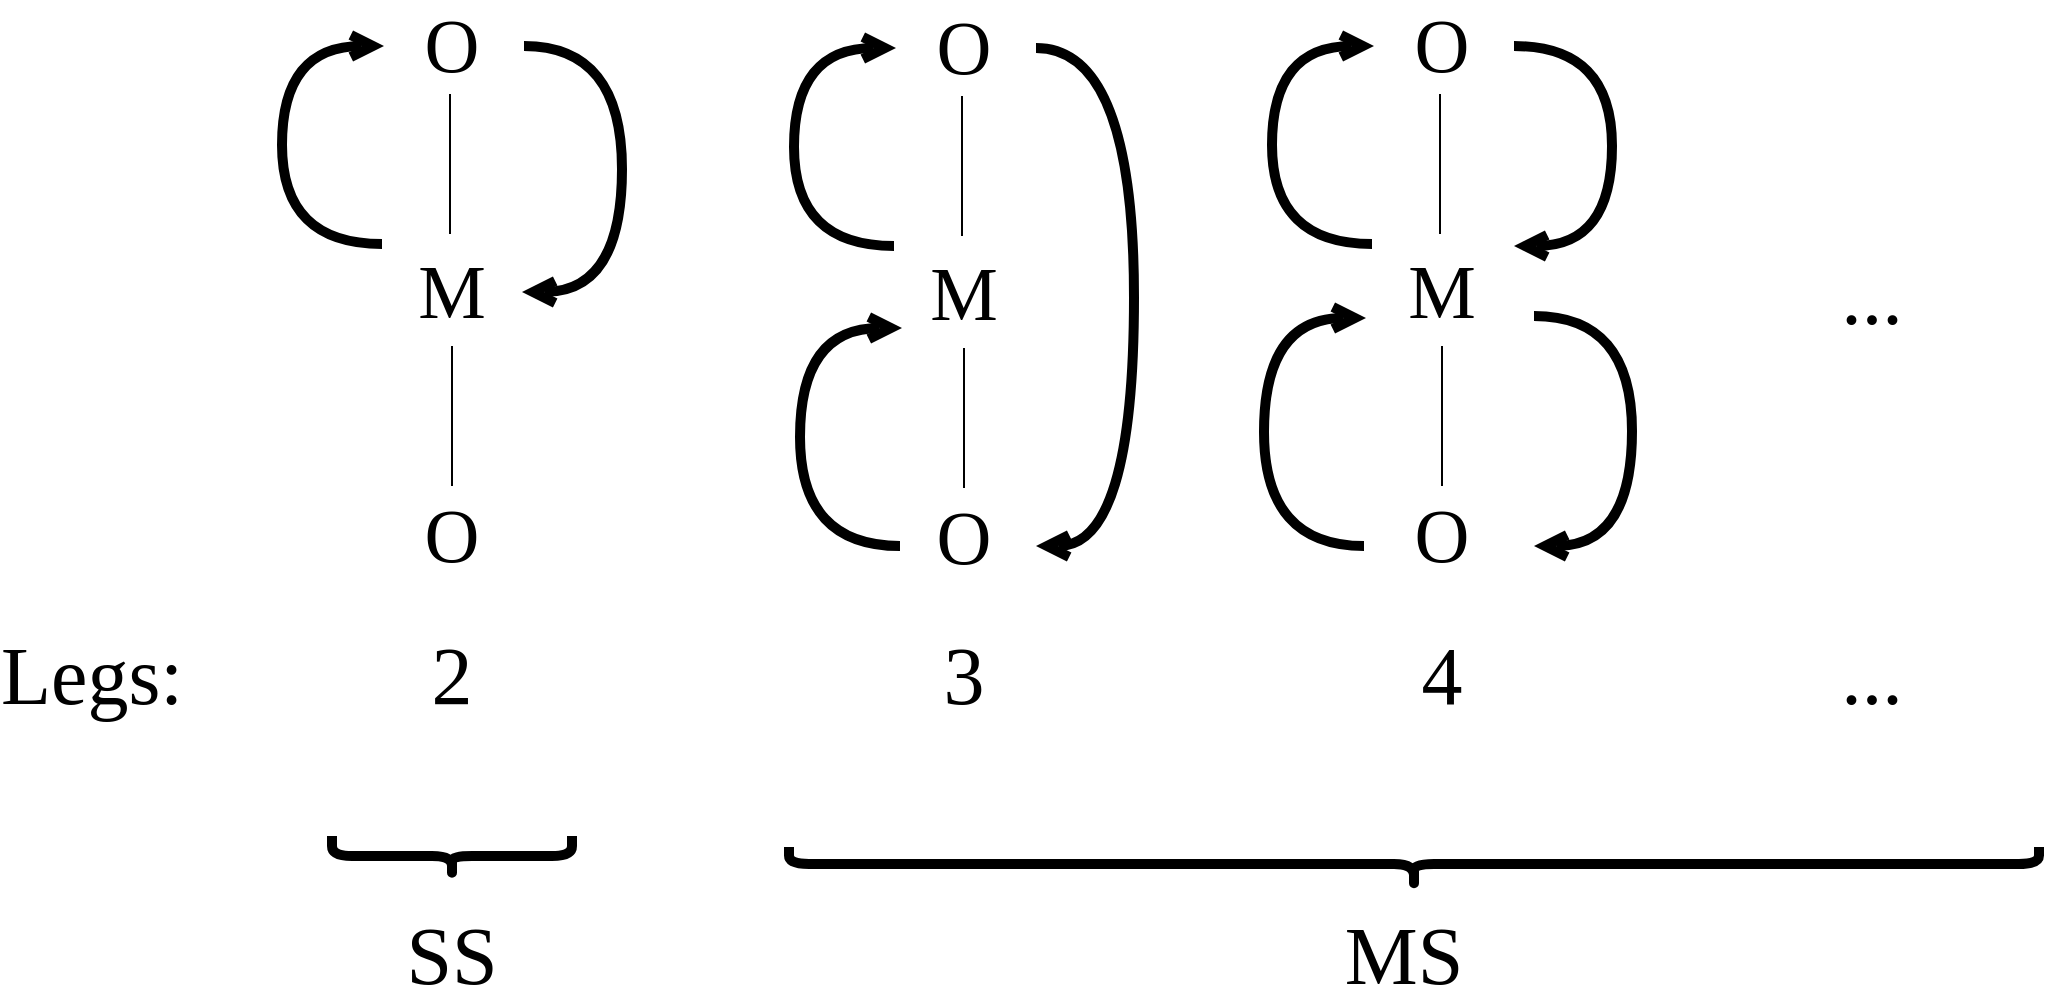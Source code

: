 <mxGraphModel dx="824" dy="653" grid="1" gridSize="10" guides="1" tooltips="1" connect="1" arrows="1" fold="1" page="1" pageScale="1" pageWidth="280" pageHeight="600" background="#ffffff"><root><mxCell id="0"/><mxCell id="1" parent="0"/><mxCell id="2" value="&lt;font style=&quot;font-size: 38px&quot;&gt;M&lt;/font&gt;" style="text;html=1;strokeColor=none;fillColor=none;align=center;verticalAlign=middle;whiteSpace=wrap;rounded=0;fontFamily=Computer Modern;" parent="1" vertex="1"><mxGeometry x="250" y="208" width="30" height="30" as="geometry"/></mxCell><mxCell id="6" value="&lt;font style=&quot;font-size: 38px&quot;&gt;O&lt;/font&gt;" style="text;html=1;strokeColor=none;fillColor=none;align=center;verticalAlign=middle;whiteSpace=wrap;rounded=0;fontFamily=Computer Modern;" parent="1" vertex="1"><mxGeometry x="250" y="330" width="30" height="30" as="geometry"/></mxCell><mxCell id="8" value="&lt;font style=&quot;font-size: 38px&quot;&gt;O&lt;/font&gt;" style="text;html=1;strokeColor=none;fillColor=none;align=center;verticalAlign=middle;whiteSpace=wrap;rounded=0;fontFamily=Computer Modern;" parent="1" vertex="1"><mxGeometry x="250" y="85" width="30" height="30" as="geometry"/></mxCell><mxCell id="9" value="" style="endArrow=none;html=1;" parent="1" edge="1"><mxGeometry width="50" height="50" relative="1" as="geometry"><mxPoint x="265" y="320" as="sourcePoint"/><mxPoint x="265" y="250" as="targetPoint"/></mxGeometry></mxCell><mxCell id="10" value="" style="endArrow=none;html=1;" parent="1" edge="1"><mxGeometry width="50" height="50" relative="1" as="geometry"><mxPoint x="264" y="194" as="sourcePoint"/><mxPoint x="264" y="124" as="targetPoint"/></mxGeometry></mxCell><mxCell id="16" value="" style="edgeStyle=orthogonalEdgeStyle;elbow=vertical;endArrow=none;html=1;curved=1;startArrow=open;startFill=0;endFill=0;strokeWidth=5;" parent="1" edge="1"><mxGeometry width="50" height="50" relative="1" as="geometry"><mxPoint x="231" y="100" as="sourcePoint"/><mxPoint x="230" y="199" as="targetPoint"/><Array as="points"><mxPoint x="180" y="100"/><mxPoint x="180" y="199"/></Array></mxGeometry></mxCell><mxCell id="17" value="" style="edgeStyle=orthogonalEdgeStyle;elbow=vertical;endArrow=none;html=1;curved=1;startArrow=open;startFill=0;endFill=0;strokeWidth=5;" parent="1" edge="1"><mxGeometry width="50" height="50" relative="1" as="geometry"><mxPoint x="300" y="223" as="sourcePoint"/><mxPoint x="301" y="100" as="targetPoint"/><Array as="points"><mxPoint x="350" y="223"/><mxPoint x="350" y="100"/></Array></mxGeometry></mxCell><mxCell id="18" value="&lt;font face=&quot;Computer Modern&quot; style=&quot;font-size: 41px&quot;&gt;Legs:&lt;/font&gt;" style="text;html=1;strokeColor=none;fillColor=none;align=center;verticalAlign=middle;whiteSpace=wrap;rounded=0;" parent="1" vertex="1"><mxGeometry x="60" y="400" width="50" height="30" as="geometry"/></mxCell><mxCell id="20" value="&lt;font face=&quot;Computer Modern&quot; style=&quot;font-size: 41px&quot;&gt;2&lt;/font&gt;" style="text;html=1;strokeColor=none;fillColor=none;align=center;verticalAlign=middle;whiteSpace=wrap;rounded=0;" parent="1" vertex="1"><mxGeometry x="240" y="400" width="50" height="30" as="geometry"/></mxCell><mxCell id="21" value="&lt;font style=&quot;font-size: 38px&quot;&gt;M&lt;/font&gt;" style="text;html=1;strokeColor=none;fillColor=none;align=center;verticalAlign=middle;whiteSpace=wrap;rounded=0;fontFamily=Computer Modern;" parent="1" vertex="1"><mxGeometry x="506" y="209" width="30" height="30" as="geometry"/></mxCell><mxCell id="22" value="&lt;font style=&quot;font-size: 38px&quot;&gt;O&lt;/font&gt;" style="text;html=1;strokeColor=none;fillColor=none;align=center;verticalAlign=middle;whiteSpace=wrap;rounded=0;fontFamily=Computer Modern;" parent="1" vertex="1"><mxGeometry x="506" y="331" width="30" height="30" as="geometry"/></mxCell><mxCell id="23" value="&lt;font style=&quot;font-size: 38px&quot;&gt;O&lt;/font&gt;" style="text;html=1;strokeColor=none;fillColor=none;align=center;verticalAlign=middle;whiteSpace=wrap;rounded=0;fontFamily=Computer Modern;" parent="1" vertex="1"><mxGeometry x="506" y="86" width="30" height="30" as="geometry"/></mxCell><mxCell id="24" value="" style="endArrow=none;html=1;" parent="1" edge="1"><mxGeometry width="50" height="50" relative="1" as="geometry"><mxPoint x="521" y="321" as="sourcePoint"/><mxPoint x="521" y="251" as="targetPoint"/></mxGeometry></mxCell><mxCell id="25" value="" style="endArrow=none;html=1;" parent="1" edge="1"><mxGeometry width="50" height="50" relative="1" as="geometry"><mxPoint x="520" y="195" as="sourcePoint"/><mxPoint x="520" y="125" as="targetPoint"/></mxGeometry></mxCell><mxCell id="26" value="" style="edgeStyle=orthogonalEdgeStyle;elbow=vertical;endArrow=none;html=1;curved=1;startArrow=open;startFill=0;endFill=0;strokeWidth=5;" parent="1" edge="1"><mxGeometry width="50" height="50" relative="1" as="geometry"><mxPoint x="487" y="101" as="sourcePoint"/><mxPoint x="486" y="200" as="targetPoint"/><Array as="points"><mxPoint x="436" y="101"/><mxPoint x="436" y="200"/></Array></mxGeometry></mxCell><mxCell id="27" value="" style="edgeStyle=orthogonalEdgeStyle;elbow=vertical;endArrow=none;html=1;curved=1;startArrow=open;startFill=0;endFill=0;strokeWidth=5;" parent="1" edge="1"><mxGeometry width="50" height="50" relative="1" as="geometry"><mxPoint x="557" y="350" as="sourcePoint"/><mxPoint x="557" y="101" as="targetPoint"/><Array as="points"><mxPoint x="606" y="350"/><mxPoint x="606" y="101"/></Array></mxGeometry></mxCell><mxCell id="28" value="&lt;font face=&quot;Computer Modern&quot; style=&quot;font-size: 41px&quot;&gt;3&lt;/font&gt;" style="text;html=1;strokeColor=none;fillColor=none;align=center;verticalAlign=middle;whiteSpace=wrap;rounded=0;" parent="1" vertex="1"><mxGeometry x="496" y="400" width="50" height="30" as="geometry"/></mxCell><mxCell id="29" value="&lt;font style=&quot;font-size: 38px&quot;&gt;M&lt;/font&gt;" style="text;html=1;strokeColor=none;fillColor=none;align=center;verticalAlign=middle;whiteSpace=wrap;rounded=0;fontFamily=Computer Modern;" parent="1" vertex="1"><mxGeometry x="745" y="208" width="30" height="30" as="geometry"/></mxCell><mxCell id="30" value="&lt;font style=&quot;font-size: 38px&quot;&gt;O&lt;/font&gt;" style="text;html=1;strokeColor=none;fillColor=none;align=center;verticalAlign=middle;whiteSpace=wrap;rounded=0;fontFamily=Computer Modern;" parent="1" vertex="1"><mxGeometry x="745" y="330" width="30" height="30" as="geometry"/></mxCell><mxCell id="31" value="&lt;font style=&quot;font-size: 38px&quot;&gt;O&lt;/font&gt;" style="text;html=1;strokeColor=none;fillColor=none;align=center;verticalAlign=middle;whiteSpace=wrap;rounded=0;fontFamily=Computer Modern;" parent="1" vertex="1"><mxGeometry x="745" y="85" width="30" height="30" as="geometry"/></mxCell><mxCell id="32" value="" style="endArrow=none;html=1;" parent="1" edge="1"><mxGeometry width="50" height="50" relative="1" as="geometry"><mxPoint x="760" y="320" as="sourcePoint"/><mxPoint x="760" y="250" as="targetPoint"/></mxGeometry></mxCell><mxCell id="33" value="" style="endArrow=none;html=1;" parent="1" edge="1"><mxGeometry width="50" height="50" relative="1" as="geometry"><mxPoint x="759" y="194" as="sourcePoint"/><mxPoint x="759" y="124" as="targetPoint"/></mxGeometry></mxCell><mxCell id="34" value="" style="edgeStyle=orthogonalEdgeStyle;elbow=vertical;endArrow=none;html=1;curved=1;startArrow=open;startFill=0;endFill=0;strokeWidth=5;" parent="1" edge="1"><mxGeometry width="50" height="50" relative="1" as="geometry"><mxPoint x="726" y="100" as="sourcePoint"/><mxPoint x="725" y="199" as="targetPoint"/><Array as="points"><mxPoint x="675" y="100"/><mxPoint x="675" y="199"/></Array></mxGeometry></mxCell><mxCell id="35" value="" style="edgeStyle=orthogonalEdgeStyle;elbow=vertical;endArrow=none;html=1;curved=1;startArrow=open;startFill=0;endFill=0;strokeWidth=5;" parent="1" edge="1"><mxGeometry width="50" height="50" relative="1" as="geometry"><mxPoint x="796" y="200" as="sourcePoint"/><mxPoint x="796" y="100" as="targetPoint"/><Array as="points"><mxPoint x="845" y="200"/><mxPoint x="845" y="100"/></Array></mxGeometry></mxCell><mxCell id="36" value="&lt;font face=&quot;Computer Modern&quot; style=&quot;font-size: 41px&quot;&gt;4&lt;/font&gt;" style="text;html=1;strokeColor=none;fillColor=none;align=center;verticalAlign=middle;whiteSpace=wrap;rounded=0;" parent="1" vertex="1"><mxGeometry x="735" y="400" width="50" height="30" as="geometry"/></mxCell><mxCell id="37" value="&lt;font face=&quot;Computer Modern&quot; style=&quot;font-size: 41px&quot;&gt;...&lt;/font&gt;" style="text;html=1;strokeColor=none;fillColor=none;align=center;verticalAlign=middle;whiteSpace=wrap;rounded=0;" parent="1" vertex="1"><mxGeometry x="950" y="400" width="50" height="30" as="geometry"/></mxCell><mxCell id="38" value="&lt;font face=&quot;Computer Modern&quot; style=&quot;font-size: 41px&quot;&gt;...&lt;/font&gt;" style="text;html=1;strokeColor=none;fillColor=none;align=center;verticalAlign=middle;whiteSpace=wrap;rounded=0;" parent="1" vertex="1"><mxGeometry x="950" y="210" width="50" height="30" as="geometry"/></mxCell><mxCell id="39" value="&lt;font face=&quot;Computer Modern&quot; style=&quot;font-size: 41px&quot;&gt;SS&lt;/font&gt;" style="text;html=1;strokeColor=none;fillColor=none;align=center;verticalAlign=middle;whiteSpace=wrap;rounded=0;" parent="1" vertex="1"><mxGeometry x="240" y="540" width="50" height="30" as="geometry"/></mxCell><mxCell id="40" value="&lt;font face=&quot;Computer Modern&quot; style=&quot;font-size: 41px&quot;&gt;MS&lt;/font&gt;" style="text;html=1;strokeColor=none;fillColor=none;align=center;verticalAlign=middle;whiteSpace=wrap;rounded=0;" parent="1" vertex="1"><mxGeometry x="716" y="540" width="50" height="30" as="geometry"/></mxCell><mxCell id="41" value="" style="shape=curlyBracket;whiteSpace=wrap;html=1;rounded=1;rotation=-90;strokeWidth=5;" parent="1" vertex="1"><mxGeometry x="255" y="445" width="20" height="120" as="geometry"/></mxCell><mxCell id="42" value="" style="shape=curlyBracket;whiteSpace=wrap;html=1;rounded=1;rotation=-90;strokeWidth=5;size=0.575;" parent="1" vertex="1"><mxGeometry x="736" y="198" width="20" height="625" as="geometry"/></mxCell><mxCell id="43" value="" style="edgeStyle=orthogonalEdgeStyle;elbow=vertical;endArrow=none;html=1;curved=1;startArrow=open;startFill=0;endFill=0;strokeWidth=5;" parent="1" edge="1"><mxGeometry width="50" height="50" relative="1" as="geometry"><mxPoint x="806" y="350" as="sourcePoint"/><mxPoint x="806" y="235" as="targetPoint"/><Array as="points"><mxPoint x="855" y="350"/><mxPoint x="855" y="235"/></Array></mxGeometry></mxCell><mxCell id="44" value="" style="edgeStyle=orthogonalEdgeStyle;elbow=vertical;endArrow=none;html=1;curved=1;startArrow=open;startFill=0;endFill=0;strokeWidth=5;" parent="1" edge="1"><mxGeometry width="50" height="50" relative="1" as="geometry"><mxPoint x="722" y="236" as="sourcePoint"/><mxPoint x="721" y="350" as="targetPoint"/><Array as="points"><mxPoint x="671" y="236"/><mxPoint x="671" y="350"/></Array></mxGeometry></mxCell><mxCell id="45" value="" style="edgeStyle=orthogonalEdgeStyle;elbow=vertical;endArrow=none;html=1;curved=1;startArrow=open;startFill=0;endFill=0;strokeWidth=5;" edge="1" parent="1"><mxGeometry width="50" height="50" relative="1" as="geometry"><mxPoint x="490" y="241" as="sourcePoint"/><mxPoint x="489" y="350" as="targetPoint"/><Array as="points"><mxPoint x="439" y="241"/><mxPoint x="439" y="350"/><mxPoint x="489" y="350"/></Array></mxGeometry></mxCell></root></mxGraphModel>